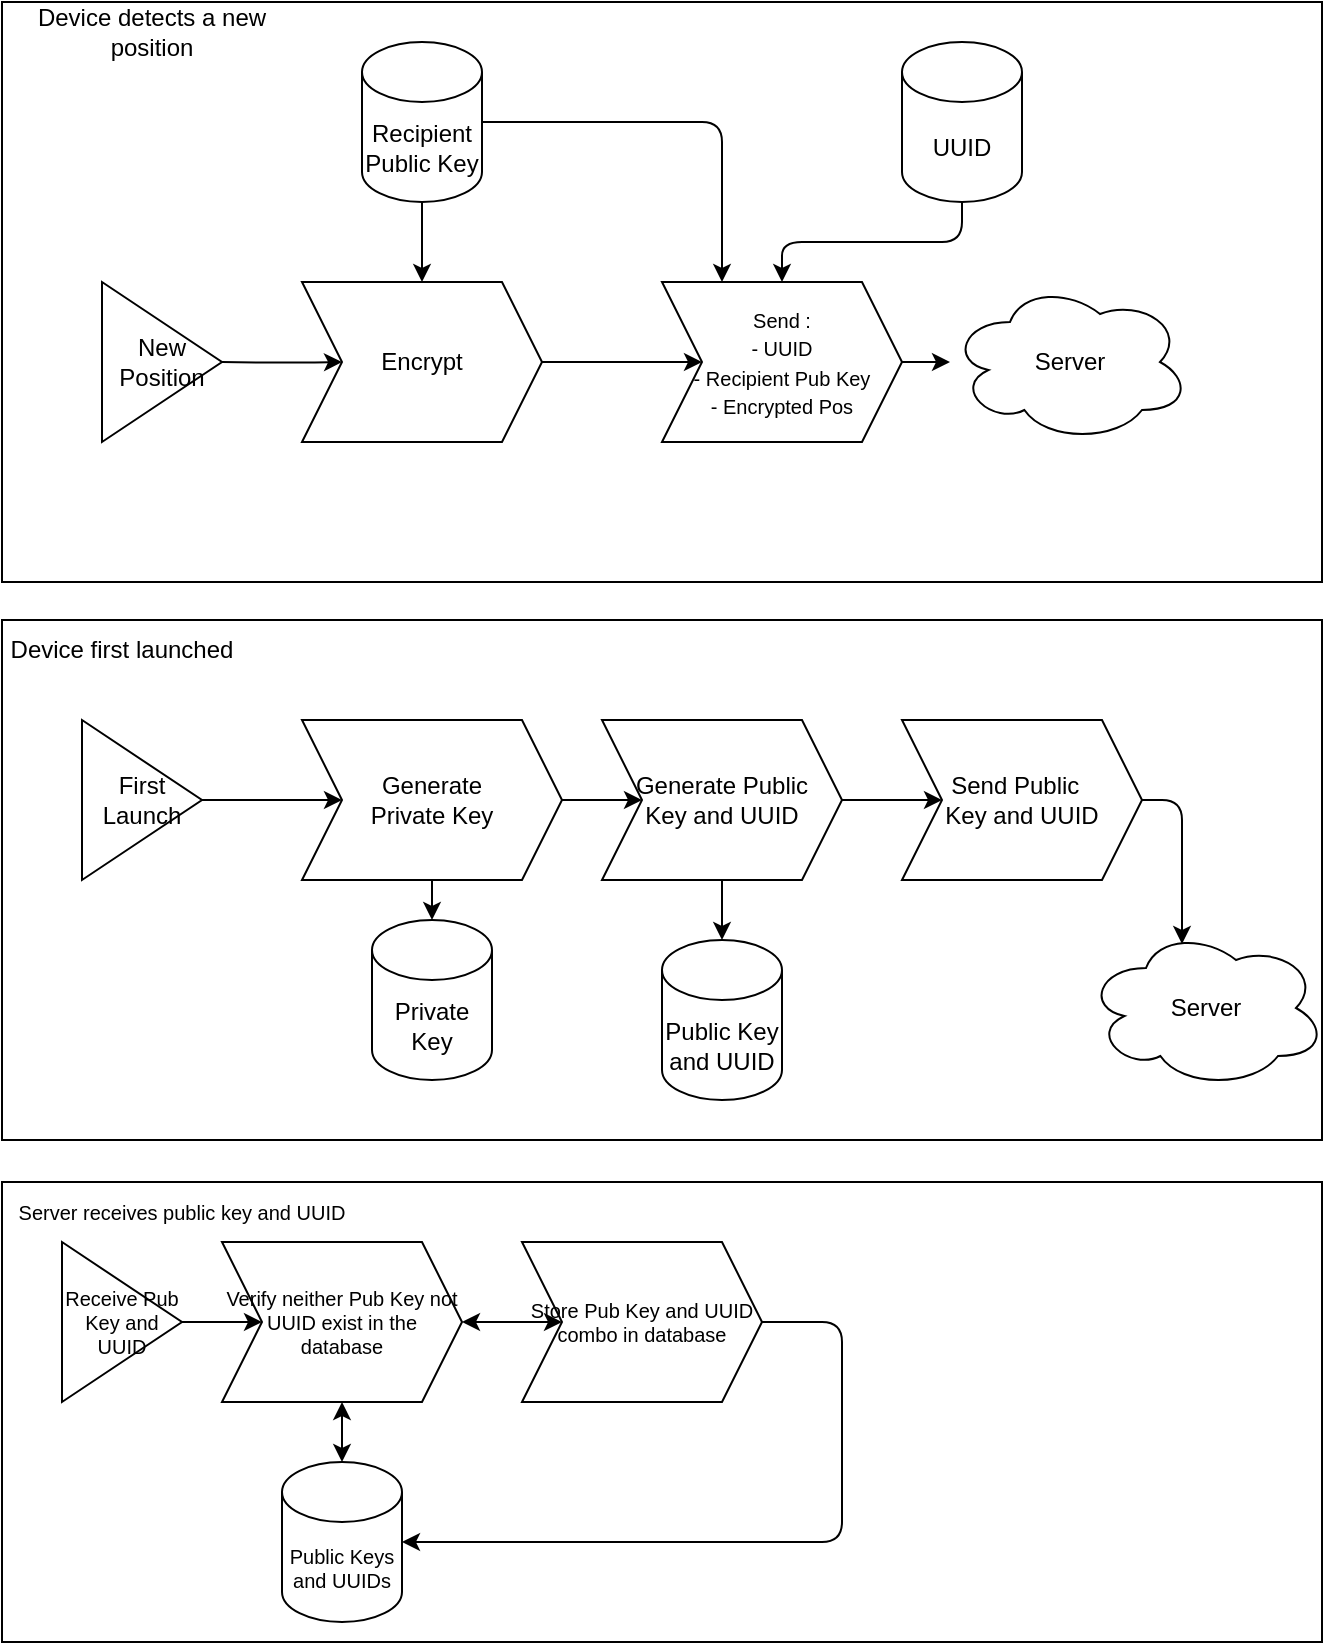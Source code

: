 <mxfile version="20.0.1" type="github">
  <diagram id="8FAyyv0OeRqAY6xSwsuC" name="Page-1">
    <mxGraphModel dx="946" dy="535" grid="1" gridSize="10" guides="1" tooltips="1" connect="1" arrows="1" fold="0" page="1" pageScale="1" pageWidth="827" pageHeight="1169" math="0" shadow="0">
      <root>
        <mxCell id="0" />
        <mxCell id="1" parent="0" />
        <mxCell id="DQnbnJLm6Z0NJb9ANL9x-45" value="" style="group" vertex="1" connectable="0" parent="1">
          <mxGeometry x="60" y="60" width="660" height="290" as="geometry" />
        </mxCell>
        <mxCell id="DQnbnJLm6Z0NJb9ANL9x-44" value="" style="rounded=0;whiteSpace=wrap;html=1;sketch=0;container=1;" vertex="1" parent="DQnbnJLm6Z0NJb9ANL9x-45">
          <mxGeometry width="660" height="290" as="geometry">
            <mxRectangle width="50" height="40" as="alternateBounds" />
          </mxGeometry>
        </mxCell>
        <mxCell id="DQnbnJLm6Z0NJb9ANL9x-46" value="Device detects a new position" style="text;html=1;strokeColor=none;fillColor=none;align=center;verticalAlign=middle;whiteSpace=wrap;rounded=0;sketch=0;" vertex="1" parent="DQnbnJLm6Z0NJb9ANL9x-44">
          <mxGeometry width="150" height="30" as="geometry" />
        </mxCell>
        <mxCell id="DQnbnJLm6Z0NJb9ANL9x-55" value="UUID" style="shape=cylinder3;whiteSpace=wrap;html=1;boundedLbl=1;backgroundOutline=1;size=15;rounded=0;sketch=0;" vertex="1" parent="DQnbnJLm6Z0NJb9ANL9x-44">
          <mxGeometry x="450" y="20" width="60" height="80" as="geometry" />
        </mxCell>
        <mxCell id="DQnbnJLm6Z0NJb9ANL9x-31" value="" style="edgeStyle=orthogonalEdgeStyle;rounded=0;orthogonalLoop=1;jettySize=auto;html=1;curved=1;" edge="1" parent="DQnbnJLm6Z0NJb9ANL9x-45" target="DQnbnJLm6Z0NJb9ANL9x-39">
          <mxGeometry relative="1" as="geometry">
            <mxPoint x="110" y="180" as="sourcePoint" />
          </mxGeometry>
        </mxCell>
        <mxCell id="DQnbnJLm6Z0NJb9ANL9x-37" value="Server" style="ellipse;shape=cloud;whiteSpace=wrap;html=1;" vertex="1" parent="DQnbnJLm6Z0NJb9ANL9x-45">
          <mxGeometry x="474" y="140" width="120" height="80" as="geometry" />
        </mxCell>
        <mxCell id="DQnbnJLm6Z0NJb9ANL9x-39" value="Encrypt" style="shape=step;perimeter=stepPerimeter;whiteSpace=wrap;html=1;fixedSize=1;" vertex="1" parent="DQnbnJLm6Z0NJb9ANL9x-45">
          <mxGeometry x="150" y="140" width="120" height="80" as="geometry" />
        </mxCell>
        <mxCell id="DQnbnJLm6Z0NJb9ANL9x-40" value="" style="edgeStyle=orthogonalEdgeStyle;rounded=0;orthogonalLoop=1;jettySize=auto;html=1;curved=1;" edge="1" parent="DQnbnJLm6Z0NJb9ANL9x-45" source="DQnbnJLm6Z0NJb9ANL9x-41" target="DQnbnJLm6Z0NJb9ANL9x-37">
          <mxGeometry relative="1" as="geometry" />
        </mxCell>
        <mxCell id="DQnbnJLm6Z0NJb9ANL9x-41" value="&lt;font style=&quot;font-size: 10px;&quot;&gt;Send :&lt;br&gt;- UUID&lt;br&gt;- Recipient Pub Key&lt;br&gt;- Encrypted Pos&lt;/font&gt;" style="shape=step;perimeter=stepPerimeter;whiteSpace=wrap;html=1;fixedSize=1;" vertex="1" parent="DQnbnJLm6Z0NJb9ANL9x-45">
          <mxGeometry x="330" y="140" width="120" height="80" as="geometry" />
        </mxCell>
        <mxCell id="DQnbnJLm6Z0NJb9ANL9x-38" value="" style="edgeStyle=orthogonalEdgeStyle;rounded=0;orthogonalLoop=1;jettySize=auto;html=1;curved=1;" edge="1" parent="DQnbnJLm6Z0NJb9ANL9x-45" source="DQnbnJLm6Z0NJb9ANL9x-39" target="DQnbnJLm6Z0NJb9ANL9x-41">
          <mxGeometry relative="1" as="geometry" />
        </mxCell>
        <mxCell id="DQnbnJLm6Z0NJb9ANL9x-42" value="New Position" style="triangle;whiteSpace=wrap;html=1;" vertex="1" parent="DQnbnJLm6Z0NJb9ANL9x-45">
          <mxGeometry x="50" y="140" width="60" height="80" as="geometry" />
        </mxCell>
        <mxCell id="DQnbnJLm6Z0NJb9ANL9x-53" value="" style="edgeStyle=orthogonalEdgeStyle;curved=0;rounded=1;sketch=0;orthogonalLoop=1;jettySize=auto;html=1;" edge="1" parent="DQnbnJLm6Z0NJb9ANL9x-45" source="DQnbnJLm6Z0NJb9ANL9x-52" target="DQnbnJLm6Z0NJb9ANL9x-39">
          <mxGeometry relative="1" as="geometry" />
        </mxCell>
        <mxCell id="DQnbnJLm6Z0NJb9ANL9x-54" style="edgeStyle=orthogonalEdgeStyle;curved=0;rounded=1;sketch=0;orthogonalLoop=1;jettySize=auto;html=1;entryX=0.25;entryY=0;entryDx=0;entryDy=0;" edge="1" parent="DQnbnJLm6Z0NJb9ANL9x-45" source="DQnbnJLm6Z0NJb9ANL9x-52" target="DQnbnJLm6Z0NJb9ANL9x-41">
          <mxGeometry relative="1" as="geometry" />
        </mxCell>
        <mxCell id="DQnbnJLm6Z0NJb9ANL9x-52" value="Recipient Public Key" style="shape=cylinder3;whiteSpace=wrap;html=1;boundedLbl=1;backgroundOutline=1;size=15;rounded=0;sketch=0;" vertex="1" parent="DQnbnJLm6Z0NJb9ANL9x-45">
          <mxGeometry x="180" y="20" width="60" height="80" as="geometry" />
        </mxCell>
        <mxCell id="DQnbnJLm6Z0NJb9ANL9x-56" style="edgeStyle=orthogonalEdgeStyle;curved=0;rounded=1;sketch=0;orthogonalLoop=1;jettySize=auto;html=1;" edge="1" parent="DQnbnJLm6Z0NJb9ANL9x-45" source="DQnbnJLm6Z0NJb9ANL9x-55" target="DQnbnJLm6Z0NJb9ANL9x-41">
          <mxGeometry relative="1" as="geometry" />
        </mxCell>
        <mxCell id="DQnbnJLm6Z0NJb9ANL9x-71" value="" style="group" vertex="1" connectable="0" parent="1">
          <mxGeometry x="60" y="369" width="660" height="260" as="geometry" />
        </mxCell>
        <mxCell id="DQnbnJLm6Z0NJb9ANL9x-47" value="" style="rounded=0;whiteSpace=wrap;html=1;sketch=0;" vertex="1" parent="DQnbnJLm6Z0NJb9ANL9x-71">
          <mxGeometry width="660" height="260" as="geometry" />
        </mxCell>
        <mxCell id="DQnbnJLm6Z0NJb9ANL9x-48" value="Device first launched" style="text;html=1;strokeColor=none;fillColor=none;align=center;verticalAlign=middle;whiteSpace=wrap;rounded=0;sketch=0;" vertex="1" parent="DQnbnJLm6Z0NJb9ANL9x-71">
          <mxGeometry width="120" height="30" as="geometry" />
        </mxCell>
        <mxCell id="DQnbnJLm6Z0NJb9ANL9x-49" value="First Launch" style="triangle;whiteSpace=wrap;html=1;rounded=0;sketch=0;" vertex="1" parent="DQnbnJLm6Z0NJb9ANL9x-71">
          <mxGeometry x="40" y="50" width="60" height="80" as="geometry" />
        </mxCell>
        <mxCell id="DQnbnJLm6Z0NJb9ANL9x-50" value="Generate &lt;br&gt;Private Key" style="shape=step;perimeter=stepPerimeter;whiteSpace=wrap;html=1;fixedSize=1;rounded=0;sketch=0;" vertex="1" parent="DQnbnJLm6Z0NJb9ANL9x-71">
          <mxGeometry x="150" y="50" width="130" height="80" as="geometry" />
        </mxCell>
        <mxCell id="DQnbnJLm6Z0NJb9ANL9x-51" value="" style="edgeStyle=orthogonalEdgeStyle;curved=0;rounded=1;sketch=0;orthogonalLoop=1;jettySize=auto;html=1;" edge="1" parent="DQnbnJLm6Z0NJb9ANL9x-71" source="DQnbnJLm6Z0NJb9ANL9x-49" target="DQnbnJLm6Z0NJb9ANL9x-50">
          <mxGeometry relative="1" as="geometry" />
        </mxCell>
        <mxCell id="DQnbnJLm6Z0NJb9ANL9x-59" value="Public Key and UUID" style="shape=cylinder3;whiteSpace=wrap;html=1;boundedLbl=1;backgroundOutline=1;size=15;rounded=0;sketch=0;" vertex="1" parent="DQnbnJLm6Z0NJb9ANL9x-71">
          <mxGeometry x="330" y="160" width="60" height="80" as="geometry" />
        </mxCell>
        <mxCell id="DQnbnJLm6Z0NJb9ANL9x-60" value="Private Key" style="shape=cylinder3;whiteSpace=wrap;html=1;boundedLbl=1;backgroundOutline=1;size=15;rounded=0;sketch=0;" vertex="1" parent="DQnbnJLm6Z0NJb9ANL9x-71">
          <mxGeometry x="185" y="150" width="60" height="80" as="geometry" />
        </mxCell>
        <mxCell id="DQnbnJLm6Z0NJb9ANL9x-61" style="edgeStyle=orthogonalEdgeStyle;curved=0;rounded=1;sketch=0;orthogonalLoop=1;jettySize=auto;html=1;" edge="1" parent="DQnbnJLm6Z0NJb9ANL9x-71" source="DQnbnJLm6Z0NJb9ANL9x-50" target="DQnbnJLm6Z0NJb9ANL9x-60">
          <mxGeometry relative="1" as="geometry" />
        </mxCell>
        <mxCell id="DQnbnJLm6Z0NJb9ANL9x-64" style="edgeStyle=orthogonalEdgeStyle;curved=0;rounded=1;sketch=0;orthogonalLoop=1;jettySize=auto;html=1;" edge="1" parent="DQnbnJLm6Z0NJb9ANL9x-71" source="DQnbnJLm6Z0NJb9ANL9x-62" target="DQnbnJLm6Z0NJb9ANL9x-59">
          <mxGeometry relative="1" as="geometry" />
        </mxCell>
        <mxCell id="DQnbnJLm6Z0NJb9ANL9x-62" value="Generate Public &lt;br&gt;Key and UUID" style="shape=step;perimeter=stepPerimeter;whiteSpace=wrap;html=1;fixedSize=1;rounded=0;sketch=0;" vertex="1" parent="DQnbnJLm6Z0NJb9ANL9x-71">
          <mxGeometry x="300" y="50" width="120" height="80" as="geometry" />
        </mxCell>
        <mxCell id="DQnbnJLm6Z0NJb9ANL9x-63" value="" style="edgeStyle=orthogonalEdgeStyle;curved=0;rounded=1;sketch=0;orthogonalLoop=1;jettySize=auto;html=1;" edge="1" parent="DQnbnJLm6Z0NJb9ANL9x-71" source="DQnbnJLm6Z0NJb9ANL9x-50" target="DQnbnJLm6Z0NJb9ANL9x-62">
          <mxGeometry relative="1" as="geometry" />
        </mxCell>
        <mxCell id="DQnbnJLm6Z0NJb9ANL9x-86" style="edgeStyle=orthogonalEdgeStyle;curved=0;rounded=1;sketch=0;orthogonalLoop=1;jettySize=auto;html=1;entryX=0.4;entryY=0.1;entryDx=0;entryDy=0;entryPerimeter=0;fontSize=10;startArrow=none;startFill=0;" edge="1" parent="DQnbnJLm6Z0NJb9ANL9x-71" source="DQnbnJLm6Z0NJb9ANL9x-65" target="DQnbnJLm6Z0NJb9ANL9x-67">
          <mxGeometry relative="1" as="geometry">
            <Array as="points">
              <mxPoint x="590" y="90" />
              <mxPoint x="590" y="158" />
            </Array>
          </mxGeometry>
        </mxCell>
        <mxCell id="DQnbnJLm6Z0NJb9ANL9x-65" value="Send Public &amp;nbsp;&lt;br&gt;Key and UUID" style="shape=step;perimeter=stepPerimeter;whiteSpace=wrap;html=1;fixedSize=1;rounded=0;sketch=0;" vertex="1" parent="DQnbnJLm6Z0NJb9ANL9x-71">
          <mxGeometry x="450" y="50" width="120" height="80" as="geometry" />
        </mxCell>
        <mxCell id="DQnbnJLm6Z0NJb9ANL9x-66" value="" style="edgeStyle=orthogonalEdgeStyle;curved=0;rounded=1;sketch=0;orthogonalLoop=1;jettySize=auto;html=1;" edge="1" parent="DQnbnJLm6Z0NJb9ANL9x-71" source="DQnbnJLm6Z0NJb9ANL9x-62" target="DQnbnJLm6Z0NJb9ANL9x-65">
          <mxGeometry relative="1" as="geometry" />
        </mxCell>
        <mxCell id="DQnbnJLm6Z0NJb9ANL9x-67" value="Server" style="ellipse;shape=cloud;whiteSpace=wrap;html=1;rounded=0;sketch=0;" vertex="1" parent="DQnbnJLm6Z0NJb9ANL9x-71">
          <mxGeometry x="542" y="154" width="120" height="80" as="geometry" />
        </mxCell>
        <mxCell id="DQnbnJLm6Z0NJb9ANL9x-72" value="" style="rounded=0;whiteSpace=wrap;html=1;sketch=0;fontSize=10;" vertex="1" parent="1">
          <mxGeometry x="60" y="650" width="660" height="230" as="geometry" />
        </mxCell>
        <mxCell id="DQnbnJLm6Z0NJb9ANL9x-73" value="Server receives public key and UUID" style="text;html=1;strokeColor=none;fillColor=none;align=center;verticalAlign=middle;whiteSpace=wrap;rounded=0;sketch=0;fontSize=10;" vertex="1" parent="1">
          <mxGeometry x="60" y="650" width="180" height="30" as="geometry" />
        </mxCell>
        <mxCell id="DQnbnJLm6Z0NJb9ANL9x-76" value="" style="edgeStyle=orthogonalEdgeStyle;curved=0;rounded=1;sketch=0;orthogonalLoop=1;jettySize=auto;html=1;fontSize=10;" edge="1" parent="1" source="DQnbnJLm6Z0NJb9ANL9x-74" target="DQnbnJLm6Z0NJb9ANL9x-75">
          <mxGeometry relative="1" as="geometry" />
        </mxCell>
        <mxCell id="DQnbnJLm6Z0NJb9ANL9x-74" value="Receive Pub Key and UUID" style="triangle;whiteSpace=wrap;html=1;rounded=0;sketch=0;fontSize=10;" vertex="1" parent="1">
          <mxGeometry x="90" y="680" width="60" height="80" as="geometry" />
        </mxCell>
        <mxCell id="DQnbnJLm6Z0NJb9ANL9x-83" value="" style="edgeStyle=orthogonalEdgeStyle;curved=0;rounded=1;sketch=0;orthogonalLoop=1;jettySize=auto;html=1;fontSize=10;startArrow=classic;startFill=1;" edge="1" parent="1" source="DQnbnJLm6Z0NJb9ANL9x-75" target="DQnbnJLm6Z0NJb9ANL9x-80">
          <mxGeometry relative="1" as="geometry" />
        </mxCell>
        <mxCell id="DQnbnJLm6Z0NJb9ANL9x-75" value="Verify neither Pub Key not UUID exist in the database" style="shape=step;perimeter=stepPerimeter;whiteSpace=wrap;html=1;fixedSize=1;fontSize=10;rounded=0;sketch=0;" vertex="1" parent="1">
          <mxGeometry x="170" y="680" width="120" height="80" as="geometry" />
        </mxCell>
        <mxCell id="DQnbnJLm6Z0NJb9ANL9x-79" value="" style="edgeStyle=orthogonalEdgeStyle;curved=0;rounded=1;sketch=0;orthogonalLoop=1;jettySize=auto;html=1;fontSize=10;startArrow=classic;startFill=1;" edge="1" parent="1" source="DQnbnJLm6Z0NJb9ANL9x-77" target="DQnbnJLm6Z0NJb9ANL9x-75">
          <mxGeometry relative="1" as="geometry" />
        </mxCell>
        <mxCell id="DQnbnJLm6Z0NJb9ANL9x-77" value="Public Keys and UUIDs" style="shape=cylinder3;whiteSpace=wrap;html=1;boundedLbl=1;backgroundOutline=1;size=15;rounded=0;sketch=0;fontSize=10;" vertex="1" parent="1">
          <mxGeometry x="200" y="790" width="60" height="80" as="geometry" />
        </mxCell>
        <mxCell id="DQnbnJLm6Z0NJb9ANL9x-85" style="edgeStyle=orthogonalEdgeStyle;curved=0;rounded=1;sketch=0;orthogonalLoop=1;jettySize=auto;html=1;entryX=1;entryY=0.5;entryDx=0;entryDy=0;entryPerimeter=0;fontSize=10;startArrow=none;startFill=0;" edge="1" parent="1" source="DQnbnJLm6Z0NJb9ANL9x-80" target="DQnbnJLm6Z0NJb9ANL9x-77">
          <mxGeometry relative="1" as="geometry">
            <Array as="points">
              <mxPoint x="480" y="720" />
              <mxPoint x="480" y="830" />
            </Array>
          </mxGeometry>
        </mxCell>
        <mxCell id="DQnbnJLm6Z0NJb9ANL9x-80" value="Store Pub Key and UUID combo in database" style="shape=step;perimeter=stepPerimeter;whiteSpace=wrap;html=1;fixedSize=1;rounded=0;sketch=0;fontSize=10;" vertex="1" parent="1">
          <mxGeometry x="320" y="680" width="120" height="80" as="geometry" />
        </mxCell>
      </root>
    </mxGraphModel>
  </diagram>
</mxfile>
